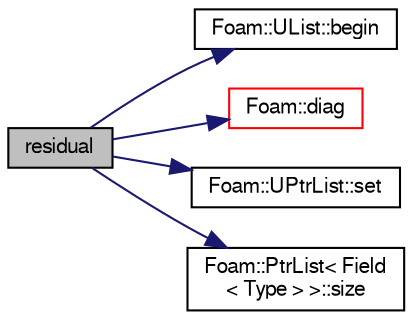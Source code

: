 digraph "residual"
{
  bgcolor="transparent";
  edge [fontname="FreeSans",fontsize="10",labelfontname="FreeSans",labelfontsize="10"];
  node [fontname="FreeSans",fontsize="10",shape=record];
  rankdir="LR";
  Node1118 [label="residual",height=0.2,width=0.4,color="black", fillcolor="grey75", style="filled", fontcolor="black"];
  Node1118 -> Node1119 [color="midnightblue",fontsize="10",style="solid",fontname="FreeSans"];
  Node1119 [label="Foam::UList::begin",height=0.2,width=0.4,color="black",URL="$a25698.html#a8a0643ef7f391465066f7f07d45ce934",tooltip="Return an iterator to begin traversing the UList. "];
  Node1118 -> Node1120 [color="midnightblue",fontsize="10",style="solid",fontname="FreeSans"];
  Node1120 [label="Foam::diag",height=0.2,width=0.4,color="red",URL="$a21124.html#a8cdb0ba0633c91ed7041368519cd217c"];
  Node1118 -> Node1125 [color="midnightblue",fontsize="10",style="solid",fontname="FreeSans"];
  Node1125 [label="Foam::UPtrList::set",height=0.2,width=0.4,color="black",URL="$a25990.html#a2d4fe99e7a41d6359b3c1946995622a0",tooltip="Is element set. "];
  Node1118 -> Node1126 [color="midnightblue",fontsize="10",style="solid",fontname="FreeSans"];
  Node1126 [label="Foam::PtrList\< Field\l\< Type \> \>::size",height=0.2,width=0.4,color="black",URL="$a25914.html#a47b3bf30da1eb3ab8076b5fbe00e0494",tooltip="Return the number of elements in the PtrList. "];
}
